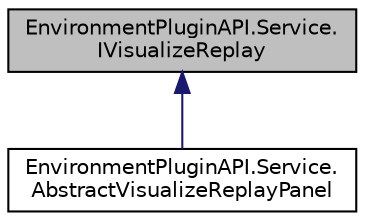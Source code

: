 digraph "EnvironmentPluginAPI.Service.IVisualizeReplay"
{
  edge [fontname="Helvetica",fontsize="10",labelfontname="Helvetica",labelfontsize="10"];
  node [fontname="Helvetica",fontsize="10",shape=record];
  Node1 [label="EnvironmentPluginAPI.Service.\lIVisualizeReplay",height=0.2,width=0.4,color="black", fillcolor="grey75", style="filled" fontcolor="black"];
  Node1 -> Node2 [dir="back",color="midnightblue",fontsize="10",style="solid",fontname="Helvetica"];
  Node2 [label="EnvironmentPluginAPI.Service.\lAbstractVisualizeReplayPanel",height=0.2,width=0.4,color="black", fillcolor="white", style="filled",URL="$class_environment_plugin_a_p_i_1_1_service_1_1_abstract_visualize_replay_panel.html"];
}
